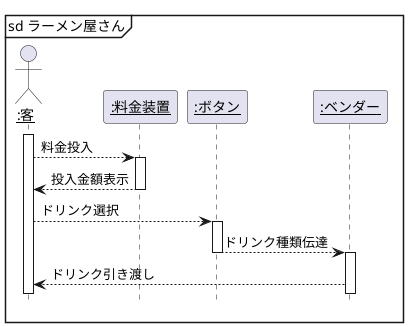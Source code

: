 @startuml
hide footbox
Actor "<u>:客</u>" as a1
participant "<u>:料金装置</u>" as a2
participant "<u>:ボタン</u>" as a3
participant "<u>:ベンダー</u>" as a4
mainframe sd ラーメン屋さん

activate a1
a1-->a2:料金投入
     activate a2
a1<--a2:投入金額表示
     deactivate a2
 a1-->a3:ドリンク選択
     activate a3
 a3-->a4:ドリンク種類伝達
     deactivate a3
 activate a4

 a1<--a4:ドリンク引き渡し
@enduml